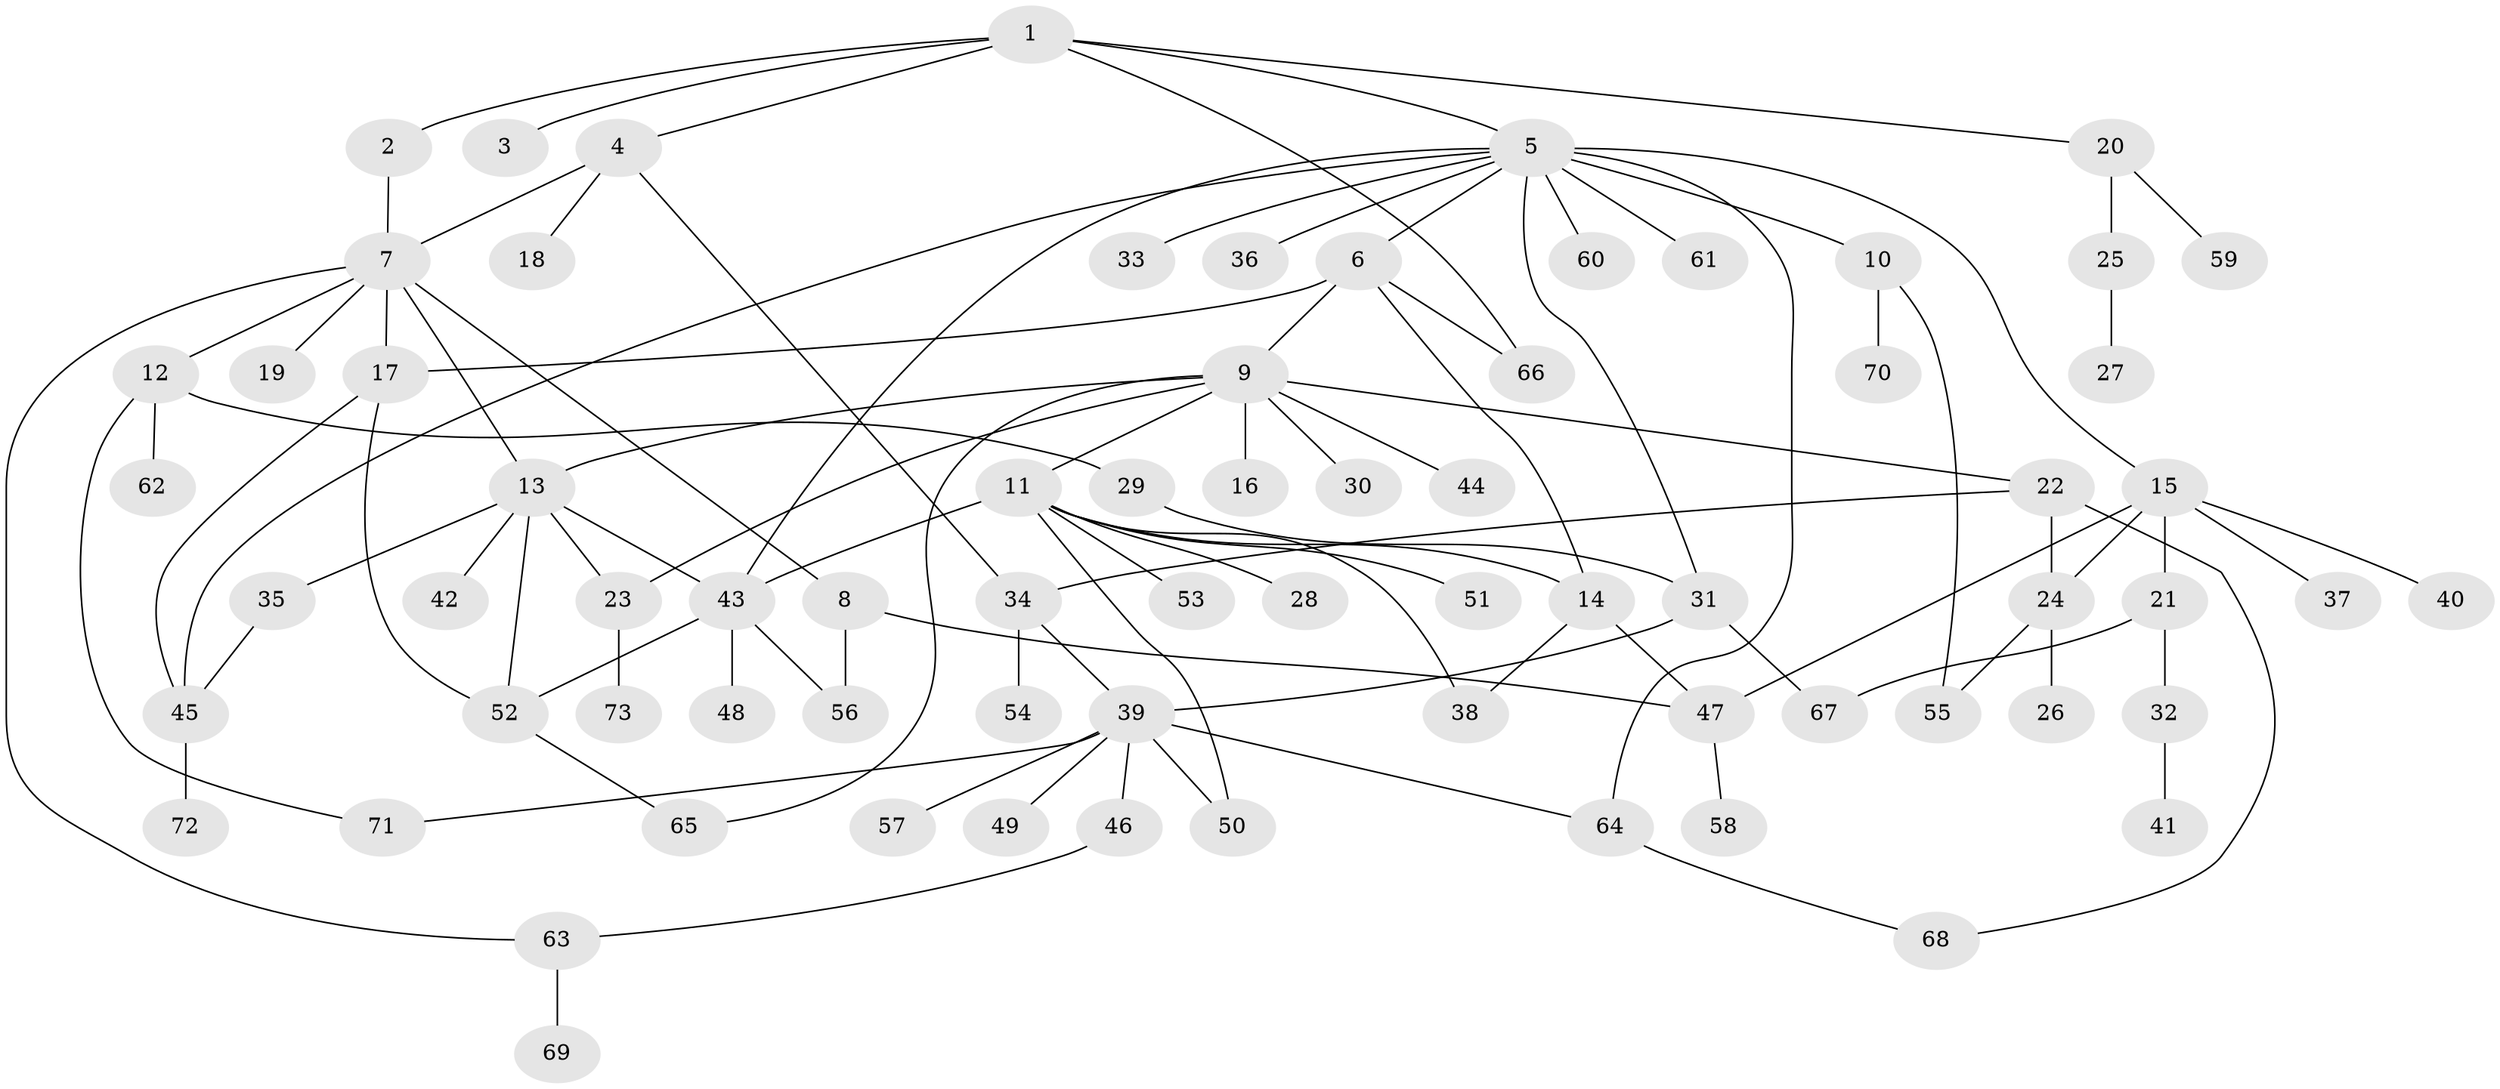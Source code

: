 // coarse degree distribution, {16: 0.0196078431372549, 2: 0.1568627450980392, 1: 0.45098039215686275, 3: 0.13725490196078433, 12: 0.0196078431372549, 7: 0.058823529411764705, 6: 0.058823529411764705, 4: 0.058823529411764705, 5: 0.0196078431372549, 8: 0.0196078431372549}
// Generated by graph-tools (version 1.1) at 2025/51/02/27/25 19:51:58]
// undirected, 73 vertices, 100 edges
graph export_dot {
graph [start="1"]
  node [color=gray90,style=filled];
  1;
  2;
  3;
  4;
  5;
  6;
  7;
  8;
  9;
  10;
  11;
  12;
  13;
  14;
  15;
  16;
  17;
  18;
  19;
  20;
  21;
  22;
  23;
  24;
  25;
  26;
  27;
  28;
  29;
  30;
  31;
  32;
  33;
  34;
  35;
  36;
  37;
  38;
  39;
  40;
  41;
  42;
  43;
  44;
  45;
  46;
  47;
  48;
  49;
  50;
  51;
  52;
  53;
  54;
  55;
  56;
  57;
  58;
  59;
  60;
  61;
  62;
  63;
  64;
  65;
  66;
  67;
  68;
  69;
  70;
  71;
  72;
  73;
  1 -- 2;
  1 -- 3;
  1 -- 4;
  1 -- 5;
  1 -- 20;
  1 -- 66;
  2 -- 7;
  4 -- 7;
  4 -- 18;
  4 -- 34;
  5 -- 6;
  5 -- 10;
  5 -- 15;
  5 -- 31;
  5 -- 33;
  5 -- 36;
  5 -- 43;
  5 -- 45;
  5 -- 60;
  5 -- 61;
  5 -- 64;
  6 -- 9;
  6 -- 14;
  6 -- 17;
  6 -- 66;
  7 -- 8;
  7 -- 12;
  7 -- 13;
  7 -- 17;
  7 -- 19;
  7 -- 63;
  8 -- 47;
  8 -- 56;
  9 -- 11;
  9 -- 13;
  9 -- 16;
  9 -- 22;
  9 -- 23;
  9 -- 30;
  9 -- 44;
  9 -- 65;
  10 -- 55;
  10 -- 70;
  11 -- 14;
  11 -- 28;
  11 -- 38;
  11 -- 43;
  11 -- 50;
  11 -- 51;
  11 -- 53;
  12 -- 29;
  12 -- 62;
  12 -- 71;
  13 -- 23;
  13 -- 35;
  13 -- 42;
  13 -- 43;
  13 -- 52;
  14 -- 38;
  14 -- 47;
  15 -- 21;
  15 -- 24;
  15 -- 37;
  15 -- 40;
  15 -- 47;
  17 -- 45;
  17 -- 52;
  20 -- 25;
  20 -- 59;
  21 -- 32;
  21 -- 67;
  22 -- 24;
  22 -- 34;
  22 -- 68;
  23 -- 73;
  24 -- 26;
  24 -- 55;
  25 -- 27;
  29 -- 31;
  31 -- 39;
  31 -- 67;
  32 -- 41;
  34 -- 39;
  34 -- 54;
  35 -- 45;
  39 -- 46;
  39 -- 49;
  39 -- 50;
  39 -- 57;
  39 -- 64;
  39 -- 71;
  43 -- 48;
  43 -- 52;
  43 -- 56;
  45 -- 72;
  46 -- 63;
  47 -- 58;
  52 -- 65;
  63 -- 69;
  64 -- 68;
}
